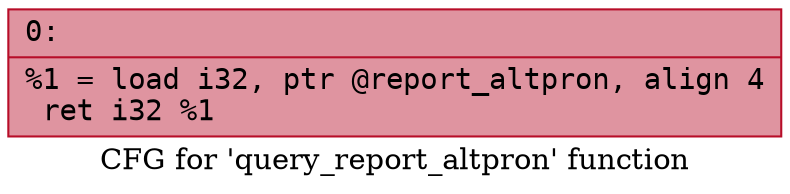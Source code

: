 digraph "CFG for 'query_report_altpron' function" {
	label="CFG for 'query_report_altpron' function";

	Node0x6000031fa670 [shape=record,color="#b70d28ff", style=filled, fillcolor="#b70d2870" fontname="Courier",label="{0:\l|  %1 = load i32, ptr @report_altpron, align 4\l  ret i32 %1\l}"];
}
